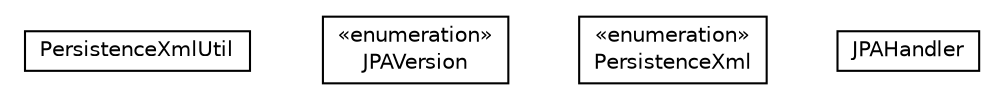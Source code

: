 #!/usr/local/bin/dot
#
# Class diagram 
# Generated by UMLGraph version R5_6-24-gf6e263 (http://www.umlgraph.org/)
#

digraph G {
	edge [fontname="Helvetica",fontsize=10,labelfontname="Helvetica",labelfontsize=10];
	node [fontname="Helvetica",fontsize=10,shape=plaintext];
	nodesep=0.25;
	ranksep=0.5;
	// com.orientechnologies.orient.object.jpa.parsing.PersistenceXmlUtil
	c537517 [label=<<table title="com.orientechnologies.orient.object.jpa.parsing.PersistenceXmlUtil" border="0" cellborder="1" cellspacing="0" cellpadding="2" port="p" href="./PersistenceXmlUtil.html">
		<tr><td><table border="0" cellspacing="0" cellpadding="1">
<tr><td align="center" balign="center"> PersistenceXmlUtil </td></tr>
		</table></td></tr>
		</table>>, URL="./PersistenceXmlUtil.html", fontname="Helvetica", fontcolor="black", fontsize=10.0];
	// com.orientechnologies.orient.object.jpa.parsing.JPAVersion
	c537518 [label=<<table title="com.orientechnologies.orient.object.jpa.parsing.JPAVersion" border="0" cellborder="1" cellspacing="0" cellpadding="2" port="p" href="./JPAVersion.html">
		<tr><td><table border="0" cellspacing="0" cellpadding="1">
<tr><td align="center" balign="center"> &#171;enumeration&#187; </td></tr>
<tr><td align="center" balign="center"> JPAVersion </td></tr>
		</table></td></tr>
		</table>>, URL="./JPAVersion.html", fontname="Helvetica", fontcolor="black", fontsize=10.0];
	// com.orientechnologies.orient.object.jpa.parsing.PersistenceXml
	c537519 [label=<<table title="com.orientechnologies.orient.object.jpa.parsing.PersistenceXml" border="0" cellborder="1" cellspacing="0" cellpadding="2" port="p" href="./PersistenceXml.html">
		<tr><td><table border="0" cellspacing="0" cellpadding="1">
<tr><td align="center" balign="center"> &#171;enumeration&#187; </td></tr>
<tr><td align="center" balign="center"> PersistenceXml </td></tr>
		</table></td></tr>
		</table>>, URL="./PersistenceXml.html", fontname="Helvetica", fontcolor="black", fontsize=10.0];
	// com.orientechnologies.orient.object.jpa.parsing.JPAHandler
	c537520 [label=<<table title="com.orientechnologies.orient.object.jpa.parsing.JPAHandler" border="0" cellborder="1" cellspacing="0" cellpadding="2" port="p" href="./JPAHandler.html">
		<tr><td><table border="0" cellspacing="0" cellpadding="1">
<tr><td align="center" balign="center"> JPAHandler </td></tr>
		</table></td></tr>
		</table>>, URL="./JPAHandler.html", fontname="Helvetica", fontcolor="black", fontsize=10.0];
}

